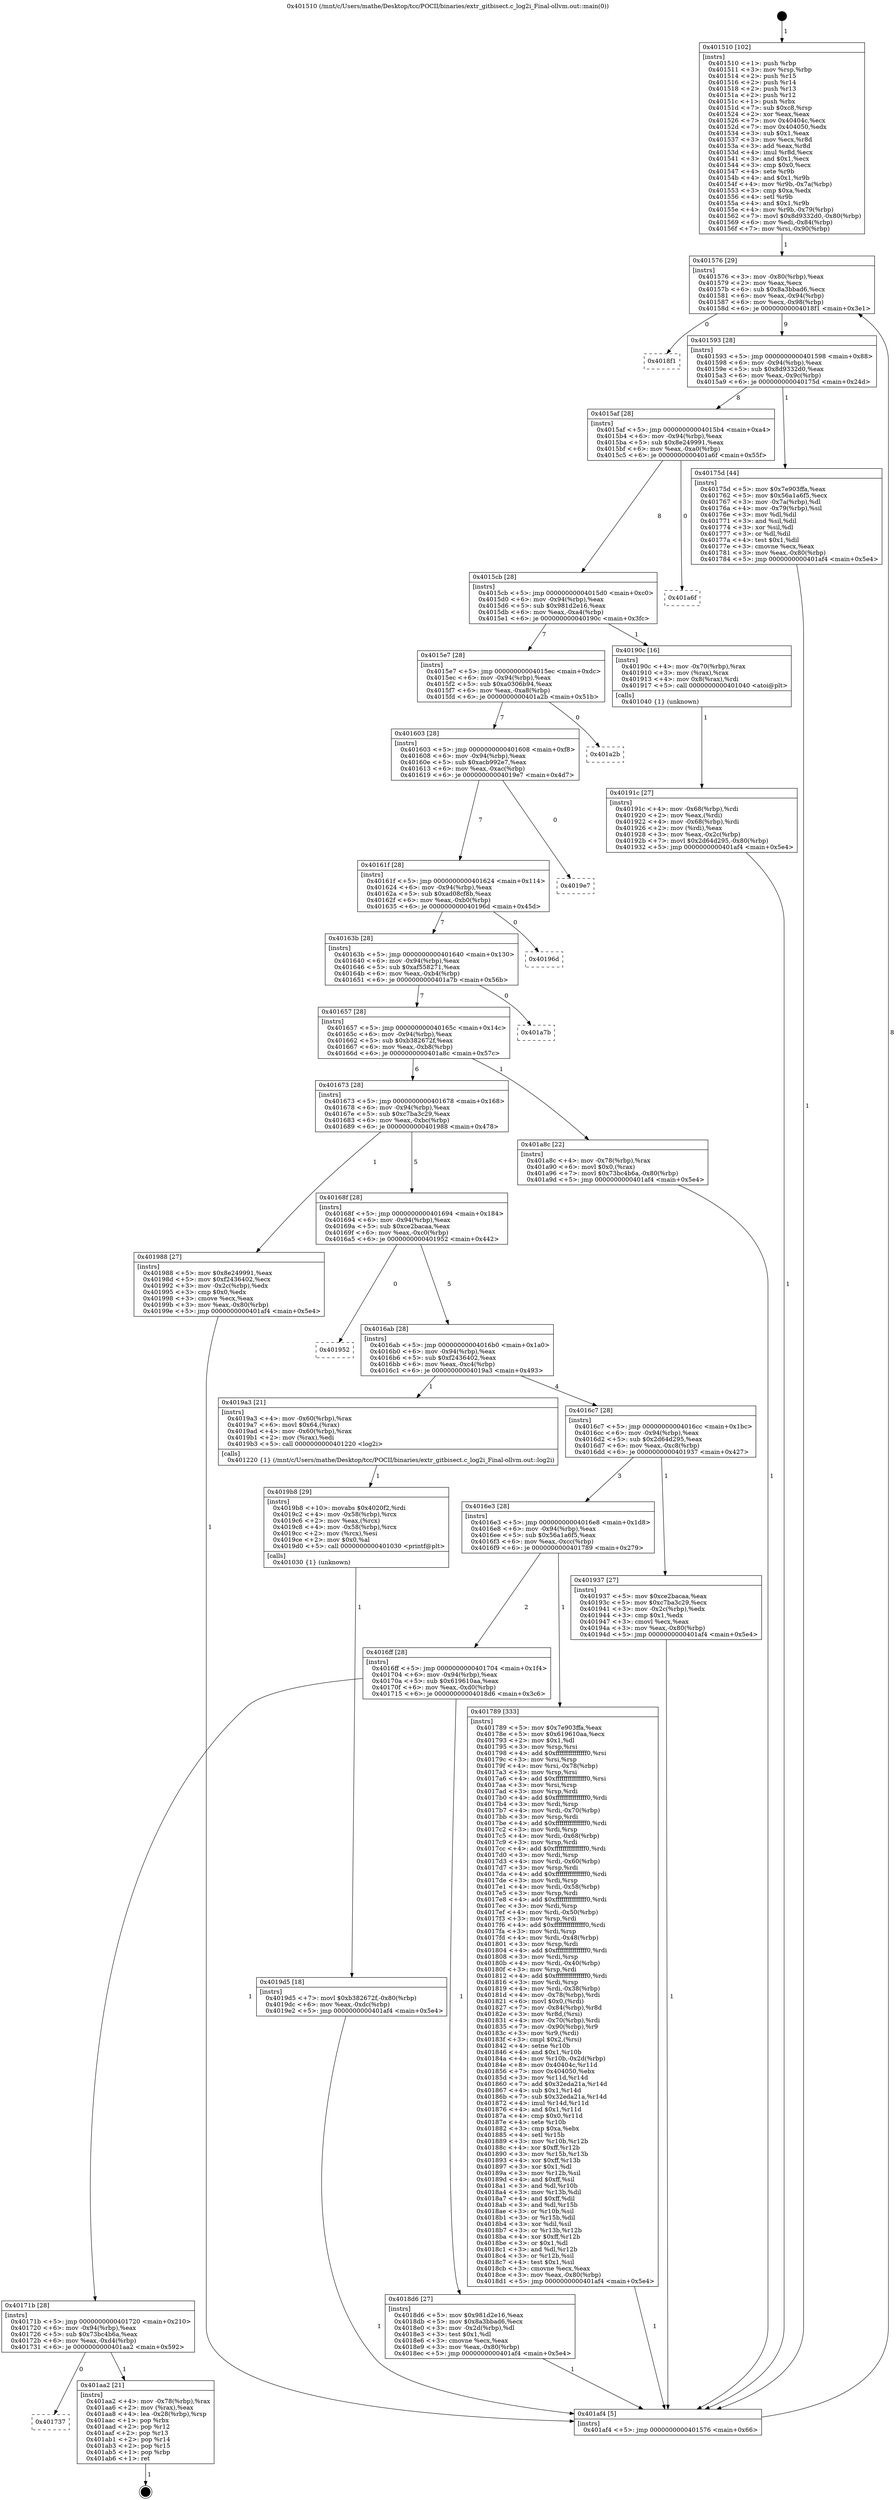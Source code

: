 digraph "0x401510" {
  label = "0x401510 (/mnt/c/Users/mathe/Desktop/tcc/POCII/binaries/extr_gitbisect.c_log2i_Final-ollvm.out::main(0))"
  labelloc = "t"
  node[shape=record]

  Entry [label="",width=0.3,height=0.3,shape=circle,fillcolor=black,style=filled]
  "0x401576" [label="{
     0x401576 [29]\l
     | [instrs]\l
     &nbsp;&nbsp;0x401576 \<+3\>: mov -0x80(%rbp),%eax\l
     &nbsp;&nbsp;0x401579 \<+2\>: mov %eax,%ecx\l
     &nbsp;&nbsp;0x40157b \<+6\>: sub $0x8a3bbad6,%ecx\l
     &nbsp;&nbsp;0x401581 \<+6\>: mov %eax,-0x94(%rbp)\l
     &nbsp;&nbsp;0x401587 \<+6\>: mov %ecx,-0x98(%rbp)\l
     &nbsp;&nbsp;0x40158d \<+6\>: je 00000000004018f1 \<main+0x3e1\>\l
  }"]
  "0x4018f1" [label="{
     0x4018f1\l
  }", style=dashed]
  "0x401593" [label="{
     0x401593 [28]\l
     | [instrs]\l
     &nbsp;&nbsp;0x401593 \<+5\>: jmp 0000000000401598 \<main+0x88\>\l
     &nbsp;&nbsp;0x401598 \<+6\>: mov -0x94(%rbp),%eax\l
     &nbsp;&nbsp;0x40159e \<+5\>: sub $0x8d9332d0,%eax\l
     &nbsp;&nbsp;0x4015a3 \<+6\>: mov %eax,-0x9c(%rbp)\l
     &nbsp;&nbsp;0x4015a9 \<+6\>: je 000000000040175d \<main+0x24d\>\l
  }"]
  Exit [label="",width=0.3,height=0.3,shape=circle,fillcolor=black,style=filled,peripheries=2]
  "0x40175d" [label="{
     0x40175d [44]\l
     | [instrs]\l
     &nbsp;&nbsp;0x40175d \<+5\>: mov $0x7e903ffa,%eax\l
     &nbsp;&nbsp;0x401762 \<+5\>: mov $0x56a1a6f5,%ecx\l
     &nbsp;&nbsp;0x401767 \<+3\>: mov -0x7a(%rbp),%dl\l
     &nbsp;&nbsp;0x40176a \<+4\>: mov -0x79(%rbp),%sil\l
     &nbsp;&nbsp;0x40176e \<+3\>: mov %dl,%dil\l
     &nbsp;&nbsp;0x401771 \<+3\>: and %sil,%dil\l
     &nbsp;&nbsp;0x401774 \<+3\>: xor %sil,%dl\l
     &nbsp;&nbsp;0x401777 \<+3\>: or %dl,%dil\l
     &nbsp;&nbsp;0x40177a \<+4\>: test $0x1,%dil\l
     &nbsp;&nbsp;0x40177e \<+3\>: cmovne %ecx,%eax\l
     &nbsp;&nbsp;0x401781 \<+3\>: mov %eax,-0x80(%rbp)\l
     &nbsp;&nbsp;0x401784 \<+5\>: jmp 0000000000401af4 \<main+0x5e4\>\l
  }"]
  "0x4015af" [label="{
     0x4015af [28]\l
     | [instrs]\l
     &nbsp;&nbsp;0x4015af \<+5\>: jmp 00000000004015b4 \<main+0xa4\>\l
     &nbsp;&nbsp;0x4015b4 \<+6\>: mov -0x94(%rbp),%eax\l
     &nbsp;&nbsp;0x4015ba \<+5\>: sub $0x8e249991,%eax\l
     &nbsp;&nbsp;0x4015bf \<+6\>: mov %eax,-0xa0(%rbp)\l
     &nbsp;&nbsp;0x4015c5 \<+6\>: je 0000000000401a6f \<main+0x55f\>\l
  }"]
  "0x401af4" [label="{
     0x401af4 [5]\l
     | [instrs]\l
     &nbsp;&nbsp;0x401af4 \<+5\>: jmp 0000000000401576 \<main+0x66\>\l
  }"]
  "0x401510" [label="{
     0x401510 [102]\l
     | [instrs]\l
     &nbsp;&nbsp;0x401510 \<+1\>: push %rbp\l
     &nbsp;&nbsp;0x401511 \<+3\>: mov %rsp,%rbp\l
     &nbsp;&nbsp;0x401514 \<+2\>: push %r15\l
     &nbsp;&nbsp;0x401516 \<+2\>: push %r14\l
     &nbsp;&nbsp;0x401518 \<+2\>: push %r13\l
     &nbsp;&nbsp;0x40151a \<+2\>: push %r12\l
     &nbsp;&nbsp;0x40151c \<+1\>: push %rbx\l
     &nbsp;&nbsp;0x40151d \<+7\>: sub $0xc8,%rsp\l
     &nbsp;&nbsp;0x401524 \<+2\>: xor %eax,%eax\l
     &nbsp;&nbsp;0x401526 \<+7\>: mov 0x40404c,%ecx\l
     &nbsp;&nbsp;0x40152d \<+7\>: mov 0x404050,%edx\l
     &nbsp;&nbsp;0x401534 \<+3\>: sub $0x1,%eax\l
     &nbsp;&nbsp;0x401537 \<+3\>: mov %ecx,%r8d\l
     &nbsp;&nbsp;0x40153a \<+3\>: add %eax,%r8d\l
     &nbsp;&nbsp;0x40153d \<+4\>: imul %r8d,%ecx\l
     &nbsp;&nbsp;0x401541 \<+3\>: and $0x1,%ecx\l
     &nbsp;&nbsp;0x401544 \<+3\>: cmp $0x0,%ecx\l
     &nbsp;&nbsp;0x401547 \<+4\>: sete %r9b\l
     &nbsp;&nbsp;0x40154b \<+4\>: and $0x1,%r9b\l
     &nbsp;&nbsp;0x40154f \<+4\>: mov %r9b,-0x7a(%rbp)\l
     &nbsp;&nbsp;0x401553 \<+3\>: cmp $0xa,%edx\l
     &nbsp;&nbsp;0x401556 \<+4\>: setl %r9b\l
     &nbsp;&nbsp;0x40155a \<+4\>: and $0x1,%r9b\l
     &nbsp;&nbsp;0x40155e \<+4\>: mov %r9b,-0x79(%rbp)\l
     &nbsp;&nbsp;0x401562 \<+7\>: movl $0x8d9332d0,-0x80(%rbp)\l
     &nbsp;&nbsp;0x401569 \<+6\>: mov %edi,-0x84(%rbp)\l
     &nbsp;&nbsp;0x40156f \<+7\>: mov %rsi,-0x90(%rbp)\l
  }"]
  "0x401737" [label="{
     0x401737\l
  }", style=dashed]
  "0x401a6f" [label="{
     0x401a6f\l
  }", style=dashed]
  "0x4015cb" [label="{
     0x4015cb [28]\l
     | [instrs]\l
     &nbsp;&nbsp;0x4015cb \<+5\>: jmp 00000000004015d0 \<main+0xc0\>\l
     &nbsp;&nbsp;0x4015d0 \<+6\>: mov -0x94(%rbp),%eax\l
     &nbsp;&nbsp;0x4015d6 \<+5\>: sub $0x981d2e16,%eax\l
     &nbsp;&nbsp;0x4015db \<+6\>: mov %eax,-0xa4(%rbp)\l
     &nbsp;&nbsp;0x4015e1 \<+6\>: je 000000000040190c \<main+0x3fc\>\l
  }"]
  "0x401aa2" [label="{
     0x401aa2 [21]\l
     | [instrs]\l
     &nbsp;&nbsp;0x401aa2 \<+4\>: mov -0x78(%rbp),%rax\l
     &nbsp;&nbsp;0x401aa6 \<+2\>: mov (%rax),%eax\l
     &nbsp;&nbsp;0x401aa8 \<+4\>: lea -0x28(%rbp),%rsp\l
     &nbsp;&nbsp;0x401aac \<+1\>: pop %rbx\l
     &nbsp;&nbsp;0x401aad \<+2\>: pop %r12\l
     &nbsp;&nbsp;0x401aaf \<+2\>: pop %r13\l
     &nbsp;&nbsp;0x401ab1 \<+2\>: pop %r14\l
     &nbsp;&nbsp;0x401ab3 \<+2\>: pop %r15\l
     &nbsp;&nbsp;0x401ab5 \<+1\>: pop %rbp\l
     &nbsp;&nbsp;0x401ab6 \<+1\>: ret\l
  }"]
  "0x40190c" [label="{
     0x40190c [16]\l
     | [instrs]\l
     &nbsp;&nbsp;0x40190c \<+4\>: mov -0x70(%rbp),%rax\l
     &nbsp;&nbsp;0x401910 \<+3\>: mov (%rax),%rax\l
     &nbsp;&nbsp;0x401913 \<+4\>: mov 0x8(%rax),%rdi\l
     &nbsp;&nbsp;0x401917 \<+5\>: call 0000000000401040 \<atoi@plt\>\l
     | [calls]\l
     &nbsp;&nbsp;0x401040 \{1\} (unknown)\l
  }"]
  "0x4015e7" [label="{
     0x4015e7 [28]\l
     | [instrs]\l
     &nbsp;&nbsp;0x4015e7 \<+5\>: jmp 00000000004015ec \<main+0xdc\>\l
     &nbsp;&nbsp;0x4015ec \<+6\>: mov -0x94(%rbp),%eax\l
     &nbsp;&nbsp;0x4015f2 \<+5\>: sub $0xa0306b94,%eax\l
     &nbsp;&nbsp;0x4015f7 \<+6\>: mov %eax,-0xa8(%rbp)\l
     &nbsp;&nbsp;0x4015fd \<+6\>: je 0000000000401a2b \<main+0x51b\>\l
  }"]
  "0x4019d5" [label="{
     0x4019d5 [18]\l
     | [instrs]\l
     &nbsp;&nbsp;0x4019d5 \<+7\>: movl $0xb382672f,-0x80(%rbp)\l
     &nbsp;&nbsp;0x4019dc \<+6\>: mov %eax,-0xdc(%rbp)\l
     &nbsp;&nbsp;0x4019e2 \<+5\>: jmp 0000000000401af4 \<main+0x5e4\>\l
  }"]
  "0x401a2b" [label="{
     0x401a2b\l
  }", style=dashed]
  "0x401603" [label="{
     0x401603 [28]\l
     | [instrs]\l
     &nbsp;&nbsp;0x401603 \<+5\>: jmp 0000000000401608 \<main+0xf8\>\l
     &nbsp;&nbsp;0x401608 \<+6\>: mov -0x94(%rbp),%eax\l
     &nbsp;&nbsp;0x40160e \<+5\>: sub $0xacb992e7,%eax\l
     &nbsp;&nbsp;0x401613 \<+6\>: mov %eax,-0xac(%rbp)\l
     &nbsp;&nbsp;0x401619 \<+6\>: je 00000000004019e7 \<main+0x4d7\>\l
  }"]
  "0x4019b8" [label="{
     0x4019b8 [29]\l
     | [instrs]\l
     &nbsp;&nbsp;0x4019b8 \<+10\>: movabs $0x4020f2,%rdi\l
     &nbsp;&nbsp;0x4019c2 \<+4\>: mov -0x58(%rbp),%rcx\l
     &nbsp;&nbsp;0x4019c6 \<+2\>: mov %eax,(%rcx)\l
     &nbsp;&nbsp;0x4019c8 \<+4\>: mov -0x58(%rbp),%rcx\l
     &nbsp;&nbsp;0x4019cc \<+2\>: mov (%rcx),%esi\l
     &nbsp;&nbsp;0x4019ce \<+2\>: mov $0x0,%al\l
     &nbsp;&nbsp;0x4019d0 \<+5\>: call 0000000000401030 \<printf@plt\>\l
     | [calls]\l
     &nbsp;&nbsp;0x401030 \{1\} (unknown)\l
  }"]
  "0x4019e7" [label="{
     0x4019e7\l
  }", style=dashed]
  "0x40161f" [label="{
     0x40161f [28]\l
     | [instrs]\l
     &nbsp;&nbsp;0x40161f \<+5\>: jmp 0000000000401624 \<main+0x114\>\l
     &nbsp;&nbsp;0x401624 \<+6\>: mov -0x94(%rbp),%eax\l
     &nbsp;&nbsp;0x40162a \<+5\>: sub $0xad08cf8b,%eax\l
     &nbsp;&nbsp;0x40162f \<+6\>: mov %eax,-0xb0(%rbp)\l
     &nbsp;&nbsp;0x401635 \<+6\>: je 000000000040196d \<main+0x45d\>\l
  }"]
  "0x40191c" [label="{
     0x40191c [27]\l
     | [instrs]\l
     &nbsp;&nbsp;0x40191c \<+4\>: mov -0x68(%rbp),%rdi\l
     &nbsp;&nbsp;0x401920 \<+2\>: mov %eax,(%rdi)\l
     &nbsp;&nbsp;0x401922 \<+4\>: mov -0x68(%rbp),%rdi\l
     &nbsp;&nbsp;0x401926 \<+2\>: mov (%rdi),%eax\l
     &nbsp;&nbsp;0x401928 \<+3\>: mov %eax,-0x2c(%rbp)\l
     &nbsp;&nbsp;0x40192b \<+7\>: movl $0x2d64d295,-0x80(%rbp)\l
     &nbsp;&nbsp;0x401932 \<+5\>: jmp 0000000000401af4 \<main+0x5e4\>\l
  }"]
  "0x40196d" [label="{
     0x40196d\l
  }", style=dashed]
  "0x40163b" [label="{
     0x40163b [28]\l
     | [instrs]\l
     &nbsp;&nbsp;0x40163b \<+5\>: jmp 0000000000401640 \<main+0x130\>\l
     &nbsp;&nbsp;0x401640 \<+6\>: mov -0x94(%rbp),%eax\l
     &nbsp;&nbsp;0x401646 \<+5\>: sub $0xaf558271,%eax\l
     &nbsp;&nbsp;0x40164b \<+6\>: mov %eax,-0xb4(%rbp)\l
     &nbsp;&nbsp;0x401651 \<+6\>: je 0000000000401a7b \<main+0x56b\>\l
  }"]
  "0x40171b" [label="{
     0x40171b [28]\l
     | [instrs]\l
     &nbsp;&nbsp;0x40171b \<+5\>: jmp 0000000000401720 \<main+0x210\>\l
     &nbsp;&nbsp;0x401720 \<+6\>: mov -0x94(%rbp),%eax\l
     &nbsp;&nbsp;0x401726 \<+5\>: sub $0x73bc4b6a,%eax\l
     &nbsp;&nbsp;0x40172b \<+6\>: mov %eax,-0xd4(%rbp)\l
     &nbsp;&nbsp;0x401731 \<+6\>: je 0000000000401aa2 \<main+0x592\>\l
  }"]
  "0x401a7b" [label="{
     0x401a7b\l
  }", style=dashed]
  "0x401657" [label="{
     0x401657 [28]\l
     | [instrs]\l
     &nbsp;&nbsp;0x401657 \<+5\>: jmp 000000000040165c \<main+0x14c\>\l
     &nbsp;&nbsp;0x40165c \<+6\>: mov -0x94(%rbp),%eax\l
     &nbsp;&nbsp;0x401662 \<+5\>: sub $0xb382672f,%eax\l
     &nbsp;&nbsp;0x401667 \<+6\>: mov %eax,-0xb8(%rbp)\l
     &nbsp;&nbsp;0x40166d \<+6\>: je 0000000000401a8c \<main+0x57c\>\l
  }"]
  "0x4018d6" [label="{
     0x4018d6 [27]\l
     | [instrs]\l
     &nbsp;&nbsp;0x4018d6 \<+5\>: mov $0x981d2e16,%eax\l
     &nbsp;&nbsp;0x4018db \<+5\>: mov $0x8a3bbad6,%ecx\l
     &nbsp;&nbsp;0x4018e0 \<+3\>: mov -0x2d(%rbp),%dl\l
     &nbsp;&nbsp;0x4018e3 \<+3\>: test $0x1,%dl\l
     &nbsp;&nbsp;0x4018e6 \<+3\>: cmovne %ecx,%eax\l
     &nbsp;&nbsp;0x4018e9 \<+3\>: mov %eax,-0x80(%rbp)\l
     &nbsp;&nbsp;0x4018ec \<+5\>: jmp 0000000000401af4 \<main+0x5e4\>\l
  }"]
  "0x401a8c" [label="{
     0x401a8c [22]\l
     | [instrs]\l
     &nbsp;&nbsp;0x401a8c \<+4\>: mov -0x78(%rbp),%rax\l
     &nbsp;&nbsp;0x401a90 \<+6\>: movl $0x0,(%rax)\l
     &nbsp;&nbsp;0x401a96 \<+7\>: movl $0x73bc4b6a,-0x80(%rbp)\l
     &nbsp;&nbsp;0x401a9d \<+5\>: jmp 0000000000401af4 \<main+0x5e4\>\l
  }"]
  "0x401673" [label="{
     0x401673 [28]\l
     | [instrs]\l
     &nbsp;&nbsp;0x401673 \<+5\>: jmp 0000000000401678 \<main+0x168\>\l
     &nbsp;&nbsp;0x401678 \<+6\>: mov -0x94(%rbp),%eax\l
     &nbsp;&nbsp;0x40167e \<+5\>: sub $0xc7ba3c29,%eax\l
     &nbsp;&nbsp;0x401683 \<+6\>: mov %eax,-0xbc(%rbp)\l
     &nbsp;&nbsp;0x401689 \<+6\>: je 0000000000401988 \<main+0x478\>\l
  }"]
  "0x4016ff" [label="{
     0x4016ff [28]\l
     | [instrs]\l
     &nbsp;&nbsp;0x4016ff \<+5\>: jmp 0000000000401704 \<main+0x1f4\>\l
     &nbsp;&nbsp;0x401704 \<+6\>: mov -0x94(%rbp),%eax\l
     &nbsp;&nbsp;0x40170a \<+5\>: sub $0x619610aa,%eax\l
     &nbsp;&nbsp;0x40170f \<+6\>: mov %eax,-0xd0(%rbp)\l
     &nbsp;&nbsp;0x401715 \<+6\>: je 00000000004018d6 \<main+0x3c6\>\l
  }"]
  "0x401988" [label="{
     0x401988 [27]\l
     | [instrs]\l
     &nbsp;&nbsp;0x401988 \<+5\>: mov $0x8e249991,%eax\l
     &nbsp;&nbsp;0x40198d \<+5\>: mov $0xf2436402,%ecx\l
     &nbsp;&nbsp;0x401992 \<+3\>: mov -0x2c(%rbp),%edx\l
     &nbsp;&nbsp;0x401995 \<+3\>: cmp $0x0,%edx\l
     &nbsp;&nbsp;0x401998 \<+3\>: cmove %ecx,%eax\l
     &nbsp;&nbsp;0x40199b \<+3\>: mov %eax,-0x80(%rbp)\l
     &nbsp;&nbsp;0x40199e \<+5\>: jmp 0000000000401af4 \<main+0x5e4\>\l
  }"]
  "0x40168f" [label="{
     0x40168f [28]\l
     | [instrs]\l
     &nbsp;&nbsp;0x40168f \<+5\>: jmp 0000000000401694 \<main+0x184\>\l
     &nbsp;&nbsp;0x401694 \<+6\>: mov -0x94(%rbp),%eax\l
     &nbsp;&nbsp;0x40169a \<+5\>: sub $0xce2bacaa,%eax\l
     &nbsp;&nbsp;0x40169f \<+6\>: mov %eax,-0xc0(%rbp)\l
     &nbsp;&nbsp;0x4016a5 \<+6\>: je 0000000000401952 \<main+0x442\>\l
  }"]
  "0x401789" [label="{
     0x401789 [333]\l
     | [instrs]\l
     &nbsp;&nbsp;0x401789 \<+5\>: mov $0x7e903ffa,%eax\l
     &nbsp;&nbsp;0x40178e \<+5\>: mov $0x619610aa,%ecx\l
     &nbsp;&nbsp;0x401793 \<+2\>: mov $0x1,%dl\l
     &nbsp;&nbsp;0x401795 \<+3\>: mov %rsp,%rsi\l
     &nbsp;&nbsp;0x401798 \<+4\>: add $0xfffffffffffffff0,%rsi\l
     &nbsp;&nbsp;0x40179c \<+3\>: mov %rsi,%rsp\l
     &nbsp;&nbsp;0x40179f \<+4\>: mov %rsi,-0x78(%rbp)\l
     &nbsp;&nbsp;0x4017a3 \<+3\>: mov %rsp,%rsi\l
     &nbsp;&nbsp;0x4017a6 \<+4\>: add $0xfffffffffffffff0,%rsi\l
     &nbsp;&nbsp;0x4017aa \<+3\>: mov %rsi,%rsp\l
     &nbsp;&nbsp;0x4017ad \<+3\>: mov %rsp,%rdi\l
     &nbsp;&nbsp;0x4017b0 \<+4\>: add $0xfffffffffffffff0,%rdi\l
     &nbsp;&nbsp;0x4017b4 \<+3\>: mov %rdi,%rsp\l
     &nbsp;&nbsp;0x4017b7 \<+4\>: mov %rdi,-0x70(%rbp)\l
     &nbsp;&nbsp;0x4017bb \<+3\>: mov %rsp,%rdi\l
     &nbsp;&nbsp;0x4017be \<+4\>: add $0xfffffffffffffff0,%rdi\l
     &nbsp;&nbsp;0x4017c2 \<+3\>: mov %rdi,%rsp\l
     &nbsp;&nbsp;0x4017c5 \<+4\>: mov %rdi,-0x68(%rbp)\l
     &nbsp;&nbsp;0x4017c9 \<+3\>: mov %rsp,%rdi\l
     &nbsp;&nbsp;0x4017cc \<+4\>: add $0xfffffffffffffff0,%rdi\l
     &nbsp;&nbsp;0x4017d0 \<+3\>: mov %rdi,%rsp\l
     &nbsp;&nbsp;0x4017d3 \<+4\>: mov %rdi,-0x60(%rbp)\l
     &nbsp;&nbsp;0x4017d7 \<+3\>: mov %rsp,%rdi\l
     &nbsp;&nbsp;0x4017da \<+4\>: add $0xfffffffffffffff0,%rdi\l
     &nbsp;&nbsp;0x4017de \<+3\>: mov %rdi,%rsp\l
     &nbsp;&nbsp;0x4017e1 \<+4\>: mov %rdi,-0x58(%rbp)\l
     &nbsp;&nbsp;0x4017e5 \<+3\>: mov %rsp,%rdi\l
     &nbsp;&nbsp;0x4017e8 \<+4\>: add $0xfffffffffffffff0,%rdi\l
     &nbsp;&nbsp;0x4017ec \<+3\>: mov %rdi,%rsp\l
     &nbsp;&nbsp;0x4017ef \<+4\>: mov %rdi,-0x50(%rbp)\l
     &nbsp;&nbsp;0x4017f3 \<+3\>: mov %rsp,%rdi\l
     &nbsp;&nbsp;0x4017f6 \<+4\>: add $0xfffffffffffffff0,%rdi\l
     &nbsp;&nbsp;0x4017fa \<+3\>: mov %rdi,%rsp\l
     &nbsp;&nbsp;0x4017fd \<+4\>: mov %rdi,-0x48(%rbp)\l
     &nbsp;&nbsp;0x401801 \<+3\>: mov %rsp,%rdi\l
     &nbsp;&nbsp;0x401804 \<+4\>: add $0xfffffffffffffff0,%rdi\l
     &nbsp;&nbsp;0x401808 \<+3\>: mov %rdi,%rsp\l
     &nbsp;&nbsp;0x40180b \<+4\>: mov %rdi,-0x40(%rbp)\l
     &nbsp;&nbsp;0x40180f \<+3\>: mov %rsp,%rdi\l
     &nbsp;&nbsp;0x401812 \<+4\>: add $0xfffffffffffffff0,%rdi\l
     &nbsp;&nbsp;0x401816 \<+3\>: mov %rdi,%rsp\l
     &nbsp;&nbsp;0x401819 \<+4\>: mov %rdi,-0x38(%rbp)\l
     &nbsp;&nbsp;0x40181d \<+4\>: mov -0x78(%rbp),%rdi\l
     &nbsp;&nbsp;0x401821 \<+6\>: movl $0x0,(%rdi)\l
     &nbsp;&nbsp;0x401827 \<+7\>: mov -0x84(%rbp),%r8d\l
     &nbsp;&nbsp;0x40182e \<+3\>: mov %r8d,(%rsi)\l
     &nbsp;&nbsp;0x401831 \<+4\>: mov -0x70(%rbp),%rdi\l
     &nbsp;&nbsp;0x401835 \<+7\>: mov -0x90(%rbp),%r9\l
     &nbsp;&nbsp;0x40183c \<+3\>: mov %r9,(%rdi)\l
     &nbsp;&nbsp;0x40183f \<+3\>: cmpl $0x2,(%rsi)\l
     &nbsp;&nbsp;0x401842 \<+4\>: setne %r10b\l
     &nbsp;&nbsp;0x401846 \<+4\>: and $0x1,%r10b\l
     &nbsp;&nbsp;0x40184a \<+4\>: mov %r10b,-0x2d(%rbp)\l
     &nbsp;&nbsp;0x40184e \<+8\>: mov 0x40404c,%r11d\l
     &nbsp;&nbsp;0x401856 \<+7\>: mov 0x404050,%ebx\l
     &nbsp;&nbsp;0x40185d \<+3\>: mov %r11d,%r14d\l
     &nbsp;&nbsp;0x401860 \<+7\>: add $0x32eda21a,%r14d\l
     &nbsp;&nbsp;0x401867 \<+4\>: sub $0x1,%r14d\l
     &nbsp;&nbsp;0x40186b \<+7\>: sub $0x32eda21a,%r14d\l
     &nbsp;&nbsp;0x401872 \<+4\>: imul %r14d,%r11d\l
     &nbsp;&nbsp;0x401876 \<+4\>: and $0x1,%r11d\l
     &nbsp;&nbsp;0x40187a \<+4\>: cmp $0x0,%r11d\l
     &nbsp;&nbsp;0x40187e \<+4\>: sete %r10b\l
     &nbsp;&nbsp;0x401882 \<+3\>: cmp $0xa,%ebx\l
     &nbsp;&nbsp;0x401885 \<+4\>: setl %r15b\l
     &nbsp;&nbsp;0x401889 \<+3\>: mov %r10b,%r12b\l
     &nbsp;&nbsp;0x40188c \<+4\>: xor $0xff,%r12b\l
     &nbsp;&nbsp;0x401890 \<+3\>: mov %r15b,%r13b\l
     &nbsp;&nbsp;0x401893 \<+4\>: xor $0xff,%r13b\l
     &nbsp;&nbsp;0x401897 \<+3\>: xor $0x1,%dl\l
     &nbsp;&nbsp;0x40189a \<+3\>: mov %r12b,%sil\l
     &nbsp;&nbsp;0x40189d \<+4\>: and $0xff,%sil\l
     &nbsp;&nbsp;0x4018a1 \<+3\>: and %dl,%r10b\l
     &nbsp;&nbsp;0x4018a4 \<+3\>: mov %r13b,%dil\l
     &nbsp;&nbsp;0x4018a7 \<+4\>: and $0xff,%dil\l
     &nbsp;&nbsp;0x4018ab \<+3\>: and %dl,%r15b\l
     &nbsp;&nbsp;0x4018ae \<+3\>: or %r10b,%sil\l
     &nbsp;&nbsp;0x4018b1 \<+3\>: or %r15b,%dil\l
     &nbsp;&nbsp;0x4018b4 \<+3\>: xor %dil,%sil\l
     &nbsp;&nbsp;0x4018b7 \<+3\>: or %r13b,%r12b\l
     &nbsp;&nbsp;0x4018ba \<+4\>: xor $0xff,%r12b\l
     &nbsp;&nbsp;0x4018be \<+3\>: or $0x1,%dl\l
     &nbsp;&nbsp;0x4018c1 \<+3\>: and %dl,%r12b\l
     &nbsp;&nbsp;0x4018c4 \<+3\>: or %r12b,%sil\l
     &nbsp;&nbsp;0x4018c7 \<+4\>: test $0x1,%sil\l
     &nbsp;&nbsp;0x4018cb \<+3\>: cmovne %ecx,%eax\l
     &nbsp;&nbsp;0x4018ce \<+3\>: mov %eax,-0x80(%rbp)\l
     &nbsp;&nbsp;0x4018d1 \<+5\>: jmp 0000000000401af4 \<main+0x5e4\>\l
  }"]
  "0x401952" [label="{
     0x401952\l
  }", style=dashed]
  "0x4016ab" [label="{
     0x4016ab [28]\l
     | [instrs]\l
     &nbsp;&nbsp;0x4016ab \<+5\>: jmp 00000000004016b0 \<main+0x1a0\>\l
     &nbsp;&nbsp;0x4016b0 \<+6\>: mov -0x94(%rbp),%eax\l
     &nbsp;&nbsp;0x4016b6 \<+5\>: sub $0xf2436402,%eax\l
     &nbsp;&nbsp;0x4016bb \<+6\>: mov %eax,-0xc4(%rbp)\l
     &nbsp;&nbsp;0x4016c1 \<+6\>: je 00000000004019a3 \<main+0x493\>\l
  }"]
  "0x4016e3" [label="{
     0x4016e3 [28]\l
     | [instrs]\l
     &nbsp;&nbsp;0x4016e3 \<+5\>: jmp 00000000004016e8 \<main+0x1d8\>\l
     &nbsp;&nbsp;0x4016e8 \<+6\>: mov -0x94(%rbp),%eax\l
     &nbsp;&nbsp;0x4016ee \<+5\>: sub $0x56a1a6f5,%eax\l
     &nbsp;&nbsp;0x4016f3 \<+6\>: mov %eax,-0xcc(%rbp)\l
     &nbsp;&nbsp;0x4016f9 \<+6\>: je 0000000000401789 \<main+0x279\>\l
  }"]
  "0x4019a3" [label="{
     0x4019a3 [21]\l
     | [instrs]\l
     &nbsp;&nbsp;0x4019a3 \<+4\>: mov -0x60(%rbp),%rax\l
     &nbsp;&nbsp;0x4019a7 \<+6\>: movl $0x64,(%rax)\l
     &nbsp;&nbsp;0x4019ad \<+4\>: mov -0x60(%rbp),%rax\l
     &nbsp;&nbsp;0x4019b1 \<+2\>: mov (%rax),%edi\l
     &nbsp;&nbsp;0x4019b3 \<+5\>: call 0000000000401220 \<log2i\>\l
     | [calls]\l
     &nbsp;&nbsp;0x401220 \{1\} (/mnt/c/Users/mathe/Desktop/tcc/POCII/binaries/extr_gitbisect.c_log2i_Final-ollvm.out::log2i)\l
  }"]
  "0x4016c7" [label="{
     0x4016c7 [28]\l
     | [instrs]\l
     &nbsp;&nbsp;0x4016c7 \<+5\>: jmp 00000000004016cc \<main+0x1bc\>\l
     &nbsp;&nbsp;0x4016cc \<+6\>: mov -0x94(%rbp),%eax\l
     &nbsp;&nbsp;0x4016d2 \<+5\>: sub $0x2d64d295,%eax\l
     &nbsp;&nbsp;0x4016d7 \<+6\>: mov %eax,-0xc8(%rbp)\l
     &nbsp;&nbsp;0x4016dd \<+6\>: je 0000000000401937 \<main+0x427\>\l
  }"]
  "0x401937" [label="{
     0x401937 [27]\l
     | [instrs]\l
     &nbsp;&nbsp;0x401937 \<+5\>: mov $0xce2bacaa,%eax\l
     &nbsp;&nbsp;0x40193c \<+5\>: mov $0xc7ba3c29,%ecx\l
     &nbsp;&nbsp;0x401941 \<+3\>: mov -0x2c(%rbp),%edx\l
     &nbsp;&nbsp;0x401944 \<+3\>: cmp $0x1,%edx\l
     &nbsp;&nbsp;0x401947 \<+3\>: cmovl %ecx,%eax\l
     &nbsp;&nbsp;0x40194a \<+3\>: mov %eax,-0x80(%rbp)\l
     &nbsp;&nbsp;0x40194d \<+5\>: jmp 0000000000401af4 \<main+0x5e4\>\l
  }"]
  Entry -> "0x401510" [label=" 1"]
  "0x401576" -> "0x4018f1" [label=" 0"]
  "0x401576" -> "0x401593" [label=" 9"]
  "0x401aa2" -> Exit [label=" 1"]
  "0x401593" -> "0x40175d" [label=" 1"]
  "0x401593" -> "0x4015af" [label=" 8"]
  "0x40175d" -> "0x401af4" [label=" 1"]
  "0x401510" -> "0x401576" [label=" 1"]
  "0x401af4" -> "0x401576" [label=" 8"]
  "0x40171b" -> "0x401737" [label=" 0"]
  "0x4015af" -> "0x401a6f" [label=" 0"]
  "0x4015af" -> "0x4015cb" [label=" 8"]
  "0x40171b" -> "0x401aa2" [label=" 1"]
  "0x4015cb" -> "0x40190c" [label=" 1"]
  "0x4015cb" -> "0x4015e7" [label=" 7"]
  "0x401a8c" -> "0x401af4" [label=" 1"]
  "0x4015e7" -> "0x401a2b" [label=" 0"]
  "0x4015e7" -> "0x401603" [label=" 7"]
  "0x4019d5" -> "0x401af4" [label=" 1"]
  "0x401603" -> "0x4019e7" [label=" 0"]
  "0x401603" -> "0x40161f" [label=" 7"]
  "0x4019b8" -> "0x4019d5" [label=" 1"]
  "0x40161f" -> "0x40196d" [label=" 0"]
  "0x40161f" -> "0x40163b" [label=" 7"]
  "0x4019a3" -> "0x4019b8" [label=" 1"]
  "0x40163b" -> "0x401a7b" [label=" 0"]
  "0x40163b" -> "0x401657" [label=" 7"]
  "0x401988" -> "0x401af4" [label=" 1"]
  "0x401657" -> "0x401a8c" [label=" 1"]
  "0x401657" -> "0x401673" [label=" 6"]
  "0x401937" -> "0x401af4" [label=" 1"]
  "0x401673" -> "0x401988" [label=" 1"]
  "0x401673" -> "0x40168f" [label=" 5"]
  "0x4018d6" -> "0x401af4" [label=" 1"]
  "0x40168f" -> "0x401952" [label=" 0"]
  "0x40168f" -> "0x4016ab" [label=" 5"]
  "0x4016ff" -> "0x40171b" [label=" 1"]
  "0x4016ab" -> "0x4019a3" [label=" 1"]
  "0x4016ab" -> "0x4016c7" [label=" 4"]
  "0x40191c" -> "0x401af4" [label=" 1"]
  "0x4016c7" -> "0x401937" [label=" 1"]
  "0x4016c7" -> "0x4016e3" [label=" 3"]
  "0x4016ff" -> "0x4018d6" [label=" 1"]
  "0x4016e3" -> "0x401789" [label=" 1"]
  "0x4016e3" -> "0x4016ff" [label=" 2"]
  "0x40190c" -> "0x40191c" [label=" 1"]
  "0x401789" -> "0x401af4" [label=" 1"]
}
